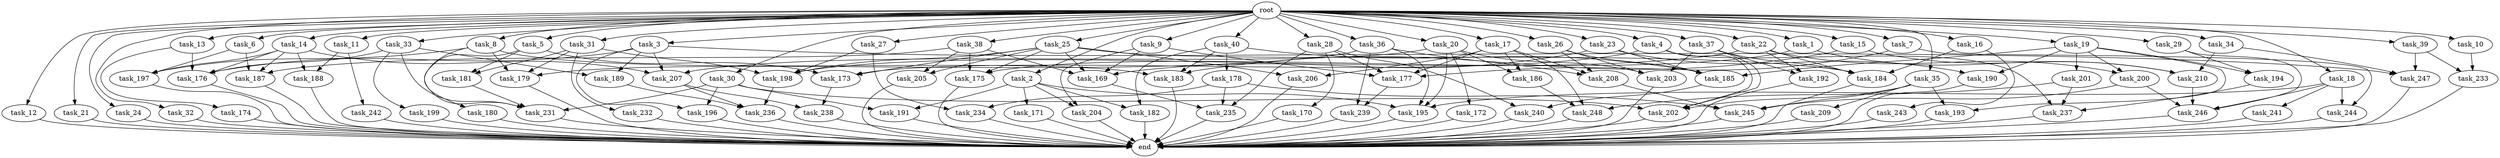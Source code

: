 digraph G {
  root [size="0.000000"];
  task_1 [size="102.400000"];
  task_2 [size="102.400000"];
  task_3 [size="102.400000"];
  task_4 [size="102.400000"];
  task_5 [size="102.400000"];
  task_6 [size="102.400000"];
  task_7 [size="102.400000"];
  task_8 [size="102.400000"];
  task_9 [size="102.400000"];
  task_10 [size="102.400000"];
  task_11 [size="102.400000"];
  task_12 [size="102.400000"];
  task_13 [size="102.400000"];
  task_14 [size="102.400000"];
  task_15 [size="102.400000"];
  task_16 [size="102.400000"];
  task_17 [size="102.400000"];
  task_18 [size="102.400000"];
  task_19 [size="102.400000"];
  task_20 [size="102.400000"];
  task_21 [size="102.400000"];
  task_22 [size="102.400000"];
  task_23 [size="102.400000"];
  task_24 [size="102.400000"];
  task_25 [size="102.400000"];
  task_26 [size="102.400000"];
  task_27 [size="102.400000"];
  task_28 [size="102.400000"];
  task_29 [size="102.400000"];
  task_30 [size="102.400000"];
  task_31 [size="102.400000"];
  task_32 [size="102.400000"];
  task_33 [size="102.400000"];
  task_34 [size="102.400000"];
  task_35 [size="102.400000"];
  task_36 [size="102.400000"];
  task_37 [size="102.400000"];
  task_38 [size="102.400000"];
  task_39 [size="102.400000"];
  task_40 [size="102.400000"];
  task_169 [size="154618822656.000000"];
  task_170 [size="85899345920.000000"];
  task_171 [size="42090679500.800003"];
  task_172 [size="3435973836.800000"];
  task_173 [size="94489280512.000000"];
  task_174 [size="54975581388.800003"];
  task_175 [size="133143986176.000000"];
  task_176 [size="139156940390.399994"];
  task_177 [size="221620312473.600006"];
  task_178 [size="85899345920.000000"];
  task_179 [size="170080704921.600006"];
  task_180 [size="30923764531.200001"];
  task_181 [size="73014444032.000000"];
  task_182 [size="127990025420.800003"];
  task_183 [size="185542587187.200012"];
  task_184 [size="168362718003.200012"];
  task_185 [size="141733920768.000000"];
  task_186 [size="11166914969.600000"];
  task_187 [size="146887881523.200012"];
  task_188 [size="77309411328.000000"];
  task_189 [size="76450417868.800003"];
  task_190 [size="52398601011.200005"];
  task_191 [size="55834574848.000000"];
  task_192 [size="77309411328.000000"];
  task_193 [size="100502234726.400009"];
  task_194 [size="61847529062.400002"];
  task_195 [size="101361228185.600006"];
  task_196 [size="35218731827.200005"];
  task_197 [size="163208757248.000000"];
  task_198 [size="219043332096.000000"];
  task_199 [size="54975581388.800003"];
  task_200 [size="100502234726.400009"];
  task_201 [size="30923764531.200001"];
  task_202 [size="133143986176.000000"];
  task_203 [size="14602888806.400002"];
  task_204 [size="84181359001.600006"];
  task_205 [size="91053306675.200012"];
  task_206 [size="29205777612.800003"];
  task_207 [size="32641751449.600002"];
  task_208 [size="53257594470.400002"];
  task_209 [size="69578470195.199997"];
  task_210 [size="63565515980.800003"];
  task_231 [size="162349763788.800018"];
  task_232 [size="42090679500.800003"];
  task_233 [size="55834574848.000000"];
  task_234 [size="171798691840.000000"];
  task_235 [size="185542587187.200012"];
  task_236 [size="67001489817.600006"];
  task_237 [size="91912300134.400009"];
  task_238 [size="49821620633.600006"];
  task_239 [size="111669149696.000000"];
  task_240 [size="116823110451.200012"];
  task_241 [size="13743895347.200001"];
  task_242 [size="69578470195.199997"];
  task_243 [size="69578470195.199997"];
  task_244 [size="99643241267.200012"];
  task_245 [size="217325345177.600006"];
  task_246 [size="83322365542.400009"];
  task_247 [size="71296457113.600006"];
  task_248 [size="91912300134.400009"];
  end [size="0.000000"];

  root -> task_1 [size="1.000000"];
  root -> task_2 [size="1.000000"];
  root -> task_3 [size="1.000000"];
  root -> task_4 [size="1.000000"];
  root -> task_5 [size="1.000000"];
  root -> task_6 [size="1.000000"];
  root -> task_7 [size="1.000000"];
  root -> task_8 [size="1.000000"];
  root -> task_9 [size="1.000000"];
  root -> task_10 [size="1.000000"];
  root -> task_11 [size="1.000000"];
  root -> task_12 [size="1.000000"];
  root -> task_13 [size="1.000000"];
  root -> task_14 [size="1.000000"];
  root -> task_15 [size="1.000000"];
  root -> task_16 [size="1.000000"];
  root -> task_17 [size="1.000000"];
  root -> task_18 [size="1.000000"];
  root -> task_19 [size="1.000000"];
  root -> task_20 [size="1.000000"];
  root -> task_21 [size="1.000000"];
  root -> task_22 [size="1.000000"];
  root -> task_23 [size="1.000000"];
  root -> task_24 [size="1.000000"];
  root -> task_25 [size="1.000000"];
  root -> task_26 [size="1.000000"];
  root -> task_27 [size="1.000000"];
  root -> task_28 [size="1.000000"];
  root -> task_29 [size="1.000000"];
  root -> task_30 [size="1.000000"];
  root -> task_31 [size="1.000000"];
  root -> task_32 [size="1.000000"];
  root -> task_33 [size="1.000000"];
  root -> task_34 [size="1.000000"];
  root -> task_35 [size="1.000000"];
  root -> task_36 [size="1.000000"];
  root -> task_37 [size="1.000000"];
  root -> task_38 [size="1.000000"];
  root -> task_39 [size="1.000000"];
  root -> task_40 [size="1.000000"];
  task_1 -> task_175 [size="411041792.000000"];
  task_1 -> task_210 [size="411041792.000000"];
  task_2 -> task_171 [size="411041792.000000"];
  task_2 -> task_182 [size="411041792.000000"];
  task_2 -> task_191 [size="411041792.000000"];
  task_2 -> task_195 [size="411041792.000000"];
  task_2 -> task_204 [size="411041792.000000"];
  task_3 -> task_176 [size="209715200.000000"];
  task_3 -> task_189 [size="209715200.000000"];
  task_3 -> task_196 [size="209715200.000000"];
  task_3 -> task_207 [size="209715200.000000"];
  task_3 -> task_247 [size="209715200.000000"];
  task_4 -> task_173 [size="411041792.000000"];
  task_4 -> task_202 [size="411041792.000000"];
  task_4 -> task_237 [size="411041792.000000"];
  task_5 -> task_173 [size="301989888.000000"];
  task_5 -> task_180 [size="301989888.000000"];
  task_5 -> task_181 [size="301989888.000000"];
  task_6 -> task_187 [size="679477248.000000"];
  task_6 -> task_197 [size="679477248.000000"];
  task_7 -> task_177 [size="838860800.000000"];
  task_7 -> task_244 [size="838860800.000000"];
  task_8 -> task_179 [size="838860800.000000"];
  task_8 -> task_183 [size="838860800.000000"];
  task_8 -> task_197 [size="838860800.000000"];
  task_8 -> task_231 [size="838860800.000000"];
  task_9 -> task_169 [size="411041792.000000"];
  task_9 -> task_177 [size="411041792.000000"];
  task_9 -> task_204 [size="411041792.000000"];
  task_10 -> task_233 [size="134217728.000000"];
  task_11 -> task_188 [size="679477248.000000"];
  task_11 -> task_242 [size="679477248.000000"];
  task_12 -> end [size="1.000000"];
  task_13 -> task_174 [size="536870912.000000"];
  task_13 -> task_176 [size="536870912.000000"];
  task_14 -> task_176 [size="75497472.000000"];
  task_14 -> task_187 [size="75497472.000000"];
  task_14 -> task_188 [size="75497472.000000"];
  task_14 -> task_197 [size="75497472.000000"];
  task_14 -> task_207 [size="75497472.000000"];
  task_15 -> task_183 [size="134217728.000000"];
  task_15 -> task_210 [size="134217728.000000"];
  task_16 -> task_184 [size="679477248.000000"];
  task_16 -> task_243 [size="679477248.000000"];
  task_17 -> task_177 [size="75497472.000000"];
  task_17 -> task_186 [size="75497472.000000"];
  task_17 -> task_206 [size="75497472.000000"];
  task_17 -> task_208 [size="75497472.000000"];
  task_17 -> task_248 [size="75497472.000000"];
  task_18 -> task_195 [size="134217728.000000"];
  task_18 -> task_241 [size="134217728.000000"];
  task_18 -> task_244 [size="134217728.000000"];
  task_18 -> task_246 [size="134217728.000000"];
  task_19 -> task_185 [size="301989888.000000"];
  task_19 -> task_190 [size="301989888.000000"];
  task_19 -> task_193 [size="301989888.000000"];
  task_19 -> task_194 [size="301989888.000000"];
  task_19 -> task_200 [size="301989888.000000"];
  task_19 -> task_201 [size="301989888.000000"];
  task_20 -> task_172 [size="33554432.000000"];
  task_20 -> task_186 [size="33554432.000000"];
  task_20 -> task_195 [size="33554432.000000"];
  task_20 -> task_203 [size="33554432.000000"];
  task_20 -> task_207 [size="33554432.000000"];
  task_21 -> end [size="1.000000"];
  task_22 -> task_184 [size="679477248.000000"];
  task_22 -> task_192 [size="679477248.000000"];
  task_22 -> task_198 [size="679477248.000000"];
  task_22 -> task_200 [size="679477248.000000"];
  task_23 -> task_169 [size="209715200.000000"];
  task_23 -> task_185 [size="209715200.000000"];
  task_23 -> task_190 [size="209715200.000000"];
  task_24 -> end [size="1.000000"];
  task_25 -> task_169 [size="209715200.000000"];
  task_25 -> task_173 [size="209715200.000000"];
  task_25 -> task_175 [size="209715200.000000"];
  task_25 -> task_184 [size="209715200.000000"];
  task_25 -> task_198 [size="209715200.000000"];
  task_25 -> task_205 [size="209715200.000000"];
  task_25 -> task_206 [size="209715200.000000"];
  task_26 -> task_185 [size="33554432.000000"];
  task_26 -> task_203 [size="33554432.000000"];
  task_26 -> task_208 [size="33554432.000000"];
  task_27 -> task_198 [size="838860800.000000"];
  task_27 -> task_234 [size="838860800.000000"];
  task_28 -> task_170 [size="838860800.000000"];
  task_28 -> task_177 [size="838860800.000000"];
  task_28 -> task_235 [size="838860800.000000"];
  task_28 -> task_240 [size="838860800.000000"];
  task_29 -> task_194 [size="301989888.000000"];
  task_29 -> task_246 [size="301989888.000000"];
  task_30 -> task_191 [size="134217728.000000"];
  task_30 -> task_196 [size="134217728.000000"];
  task_30 -> task_202 [size="134217728.000000"];
  task_30 -> task_231 [size="134217728.000000"];
  task_31 -> task_179 [size="411041792.000000"];
  task_31 -> task_181 [size="411041792.000000"];
  task_31 -> task_198 [size="411041792.000000"];
  task_31 -> task_232 [size="411041792.000000"];
  task_32 -> end [size="1.000000"];
  task_33 -> task_176 [size="536870912.000000"];
  task_33 -> task_189 [size="536870912.000000"];
  task_33 -> task_199 [size="536870912.000000"];
  task_33 -> task_231 [size="536870912.000000"];
  task_34 -> task_210 [size="75497472.000000"];
  task_34 -> task_247 [size="75497472.000000"];
  task_35 -> task_193 [size="679477248.000000"];
  task_35 -> task_202 [size="679477248.000000"];
  task_35 -> task_209 [size="679477248.000000"];
  task_35 -> task_245 [size="679477248.000000"];
  task_36 -> task_179 [size="411041792.000000"];
  task_36 -> task_195 [size="411041792.000000"];
  task_36 -> task_208 [size="411041792.000000"];
  task_36 -> task_239 [size="411041792.000000"];
  task_37 -> task_184 [size="75497472.000000"];
  task_37 -> task_192 [size="75497472.000000"];
  task_37 -> task_202 [size="75497472.000000"];
  task_37 -> task_203 [size="75497472.000000"];
  task_38 -> task_169 [size="679477248.000000"];
  task_38 -> task_175 [size="679477248.000000"];
  task_38 -> task_187 [size="679477248.000000"];
  task_38 -> task_205 [size="679477248.000000"];
  task_39 -> task_233 [size="411041792.000000"];
  task_39 -> task_247 [size="411041792.000000"];
  task_40 -> task_178 [size="838860800.000000"];
  task_40 -> task_182 [size="838860800.000000"];
  task_40 -> task_183 [size="838860800.000000"];
  task_40 -> task_185 [size="838860800.000000"];
  task_169 -> task_235 [size="134217728.000000"];
  task_170 -> end [size="1.000000"];
  task_171 -> end [size="1.000000"];
  task_172 -> end [size="1.000000"];
  task_173 -> task_238 [size="75497472.000000"];
  task_174 -> end [size="1.000000"];
  task_175 -> end [size="1.000000"];
  task_176 -> end [size="1.000000"];
  task_177 -> task_239 [size="679477248.000000"];
  task_178 -> task_234 [size="838860800.000000"];
  task_178 -> task_235 [size="838860800.000000"];
  task_178 -> task_245 [size="838860800.000000"];
  task_179 -> end [size="1.000000"];
  task_180 -> end [size="1.000000"];
  task_181 -> task_231 [size="75497472.000000"];
  task_182 -> end [size="1.000000"];
  task_183 -> end [size="1.000000"];
  task_184 -> end [size="1.000000"];
  task_185 -> task_240 [size="301989888.000000"];
  task_186 -> task_248 [size="411041792.000000"];
  task_187 -> end [size="1.000000"];
  task_188 -> end [size="1.000000"];
  task_189 -> task_236 [size="33554432.000000"];
  task_190 -> end [size="1.000000"];
  task_191 -> end [size="1.000000"];
  task_192 -> end [size="1.000000"];
  task_193 -> end [size="1.000000"];
  task_194 -> task_237 [size="75497472.000000"];
  task_195 -> end [size="1.000000"];
  task_196 -> end [size="1.000000"];
  task_197 -> end [size="1.000000"];
  task_198 -> task_236 [size="209715200.000000"];
  task_199 -> end [size="1.000000"];
  task_200 -> task_245 [size="301989888.000000"];
  task_200 -> task_246 [size="301989888.000000"];
  task_201 -> task_237 [size="411041792.000000"];
  task_201 -> task_248 [size="411041792.000000"];
  task_202 -> end [size="1.000000"];
  task_203 -> end [size="1.000000"];
  task_204 -> end [size="1.000000"];
  task_205 -> end [size="1.000000"];
  task_206 -> end [size="1.000000"];
  task_207 -> task_236 [size="411041792.000000"];
  task_207 -> task_238 [size="411041792.000000"];
  task_208 -> task_245 [size="301989888.000000"];
  task_209 -> end [size="1.000000"];
  task_210 -> task_246 [size="75497472.000000"];
  task_231 -> end [size="1.000000"];
  task_232 -> end [size="1.000000"];
  task_233 -> end [size="1.000000"];
  task_234 -> end [size="1.000000"];
  task_235 -> end [size="1.000000"];
  task_236 -> end [size="1.000000"];
  task_237 -> end [size="1.000000"];
  task_238 -> end [size="1.000000"];
  task_239 -> end [size="1.000000"];
  task_240 -> end [size="1.000000"];
  task_241 -> end [size="1.000000"];
  task_242 -> end [size="1.000000"];
  task_243 -> end [size="1.000000"];
  task_244 -> end [size="1.000000"];
  task_245 -> end [size="1.000000"];
  task_246 -> end [size="1.000000"];
  task_247 -> end [size="1.000000"];
  task_248 -> end [size="1.000000"];
}
